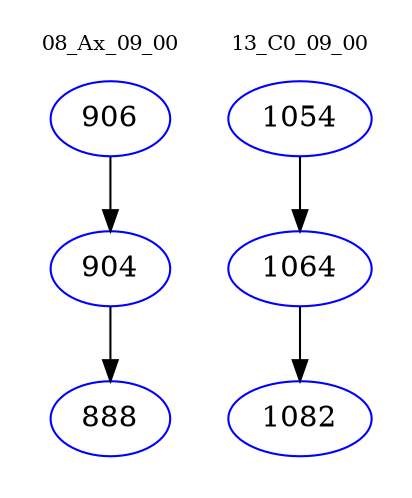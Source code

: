 digraph{
subgraph cluster_0 {
color = white
label = "08_Ax_09_00";
fontsize=10;
T0_906 [label="906", color="blue"]
T0_906 -> T0_904 [color="black"]
T0_904 [label="904", color="blue"]
T0_904 -> T0_888 [color="black"]
T0_888 [label="888", color="blue"]
}
subgraph cluster_1 {
color = white
label = "13_C0_09_00";
fontsize=10;
T1_1054 [label="1054", color="blue"]
T1_1054 -> T1_1064 [color="black"]
T1_1064 [label="1064", color="blue"]
T1_1064 -> T1_1082 [color="black"]
T1_1082 [label="1082", color="blue"]
}
}
